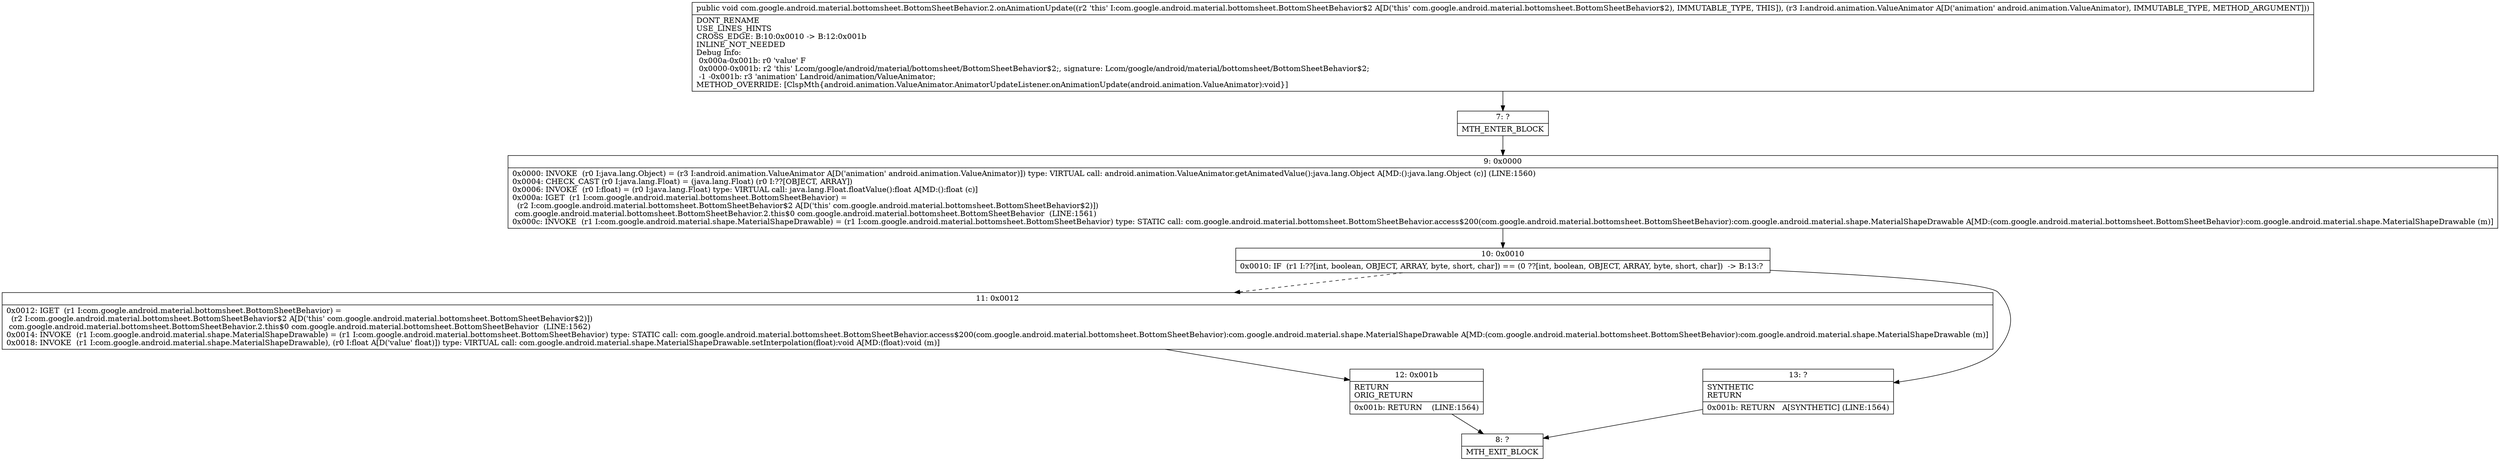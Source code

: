 digraph "CFG forcom.google.android.material.bottomsheet.BottomSheetBehavior.2.onAnimationUpdate(Landroid\/animation\/ValueAnimator;)V" {
Node_7 [shape=record,label="{7\:\ ?|MTH_ENTER_BLOCK\l}"];
Node_9 [shape=record,label="{9\:\ 0x0000|0x0000: INVOKE  (r0 I:java.lang.Object) = (r3 I:android.animation.ValueAnimator A[D('animation' android.animation.ValueAnimator)]) type: VIRTUAL call: android.animation.ValueAnimator.getAnimatedValue():java.lang.Object A[MD:():java.lang.Object (c)] (LINE:1560)\l0x0004: CHECK_CAST (r0 I:java.lang.Float) = (java.lang.Float) (r0 I:??[OBJECT, ARRAY]) \l0x0006: INVOKE  (r0 I:float) = (r0 I:java.lang.Float) type: VIRTUAL call: java.lang.Float.floatValue():float A[MD:():float (c)]\l0x000a: IGET  (r1 I:com.google.android.material.bottomsheet.BottomSheetBehavior) = \l  (r2 I:com.google.android.material.bottomsheet.BottomSheetBehavior$2 A[D('this' com.google.android.material.bottomsheet.BottomSheetBehavior$2)])\l com.google.android.material.bottomsheet.BottomSheetBehavior.2.this$0 com.google.android.material.bottomsheet.BottomSheetBehavior  (LINE:1561)\l0x000c: INVOKE  (r1 I:com.google.android.material.shape.MaterialShapeDrawable) = (r1 I:com.google.android.material.bottomsheet.BottomSheetBehavior) type: STATIC call: com.google.android.material.bottomsheet.BottomSheetBehavior.access$200(com.google.android.material.bottomsheet.BottomSheetBehavior):com.google.android.material.shape.MaterialShapeDrawable A[MD:(com.google.android.material.bottomsheet.BottomSheetBehavior):com.google.android.material.shape.MaterialShapeDrawable (m)]\l}"];
Node_10 [shape=record,label="{10\:\ 0x0010|0x0010: IF  (r1 I:??[int, boolean, OBJECT, ARRAY, byte, short, char]) == (0 ??[int, boolean, OBJECT, ARRAY, byte, short, char])  \-\> B:13:? \l}"];
Node_11 [shape=record,label="{11\:\ 0x0012|0x0012: IGET  (r1 I:com.google.android.material.bottomsheet.BottomSheetBehavior) = \l  (r2 I:com.google.android.material.bottomsheet.BottomSheetBehavior$2 A[D('this' com.google.android.material.bottomsheet.BottomSheetBehavior$2)])\l com.google.android.material.bottomsheet.BottomSheetBehavior.2.this$0 com.google.android.material.bottomsheet.BottomSheetBehavior  (LINE:1562)\l0x0014: INVOKE  (r1 I:com.google.android.material.shape.MaterialShapeDrawable) = (r1 I:com.google.android.material.bottomsheet.BottomSheetBehavior) type: STATIC call: com.google.android.material.bottomsheet.BottomSheetBehavior.access$200(com.google.android.material.bottomsheet.BottomSheetBehavior):com.google.android.material.shape.MaterialShapeDrawable A[MD:(com.google.android.material.bottomsheet.BottomSheetBehavior):com.google.android.material.shape.MaterialShapeDrawable (m)]\l0x0018: INVOKE  (r1 I:com.google.android.material.shape.MaterialShapeDrawable), (r0 I:float A[D('value' float)]) type: VIRTUAL call: com.google.android.material.shape.MaterialShapeDrawable.setInterpolation(float):void A[MD:(float):void (m)]\l}"];
Node_12 [shape=record,label="{12\:\ 0x001b|RETURN\lORIG_RETURN\l|0x001b: RETURN    (LINE:1564)\l}"];
Node_8 [shape=record,label="{8\:\ ?|MTH_EXIT_BLOCK\l}"];
Node_13 [shape=record,label="{13\:\ ?|SYNTHETIC\lRETURN\l|0x001b: RETURN   A[SYNTHETIC] (LINE:1564)\l}"];
MethodNode[shape=record,label="{public void com.google.android.material.bottomsheet.BottomSheetBehavior.2.onAnimationUpdate((r2 'this' I:com.google.android.material.bottomsheet.BottomSheetBehavior$2 A[D('this' com.google.android.material.bottomsheet.BottomSheetBehavior$2), IMMUTABLE_TYPE, THIS]), (r3 I:android.animation.ValueAnimator A[D('animation' android.animation.ValueAnimator), IMMUTABLE_TYPE, METHOD_ARGUMENT]))  | DONT_RENAME\lUSE_LINES_HINTS\lCROSS_EDGE: B:10:0x0010 \-\> B:12:0x001b\lINLINE_NOT_NEEDED\lDebug Info:\l  0x000a\-0x001b: r0 'value' F\l  0x0000\-0x001b: r2 'this' Lcom\/google\/android\/material\/bottomsheet\/BottomSheetBehavior$2;, signature: Lcom\/google\/android\/material\/bottomsheet\/BottomSheetBehavior$2;\l  \-1 \-0x001b: r3 'animation' Landroid\/animation\/ValueAnimator;\lMETHOD_OVERRIDE: [ClspMth\{android.animation.ValueAnimator.AnimatorUpdateListener.onAnimationUpdate(android.animation.ValueAnimator):void\}]\l}"];
MethodNode -> Node_7;Node_7 -> Node_9;
Node_9 -> Node_10;
Node_10 -> Node_11[style=dashed];
Node_10 -> Node_13;
Node_11 -> Node_12;
Node_12 -> Node_8;
Node_13 -> Node_8;
}

